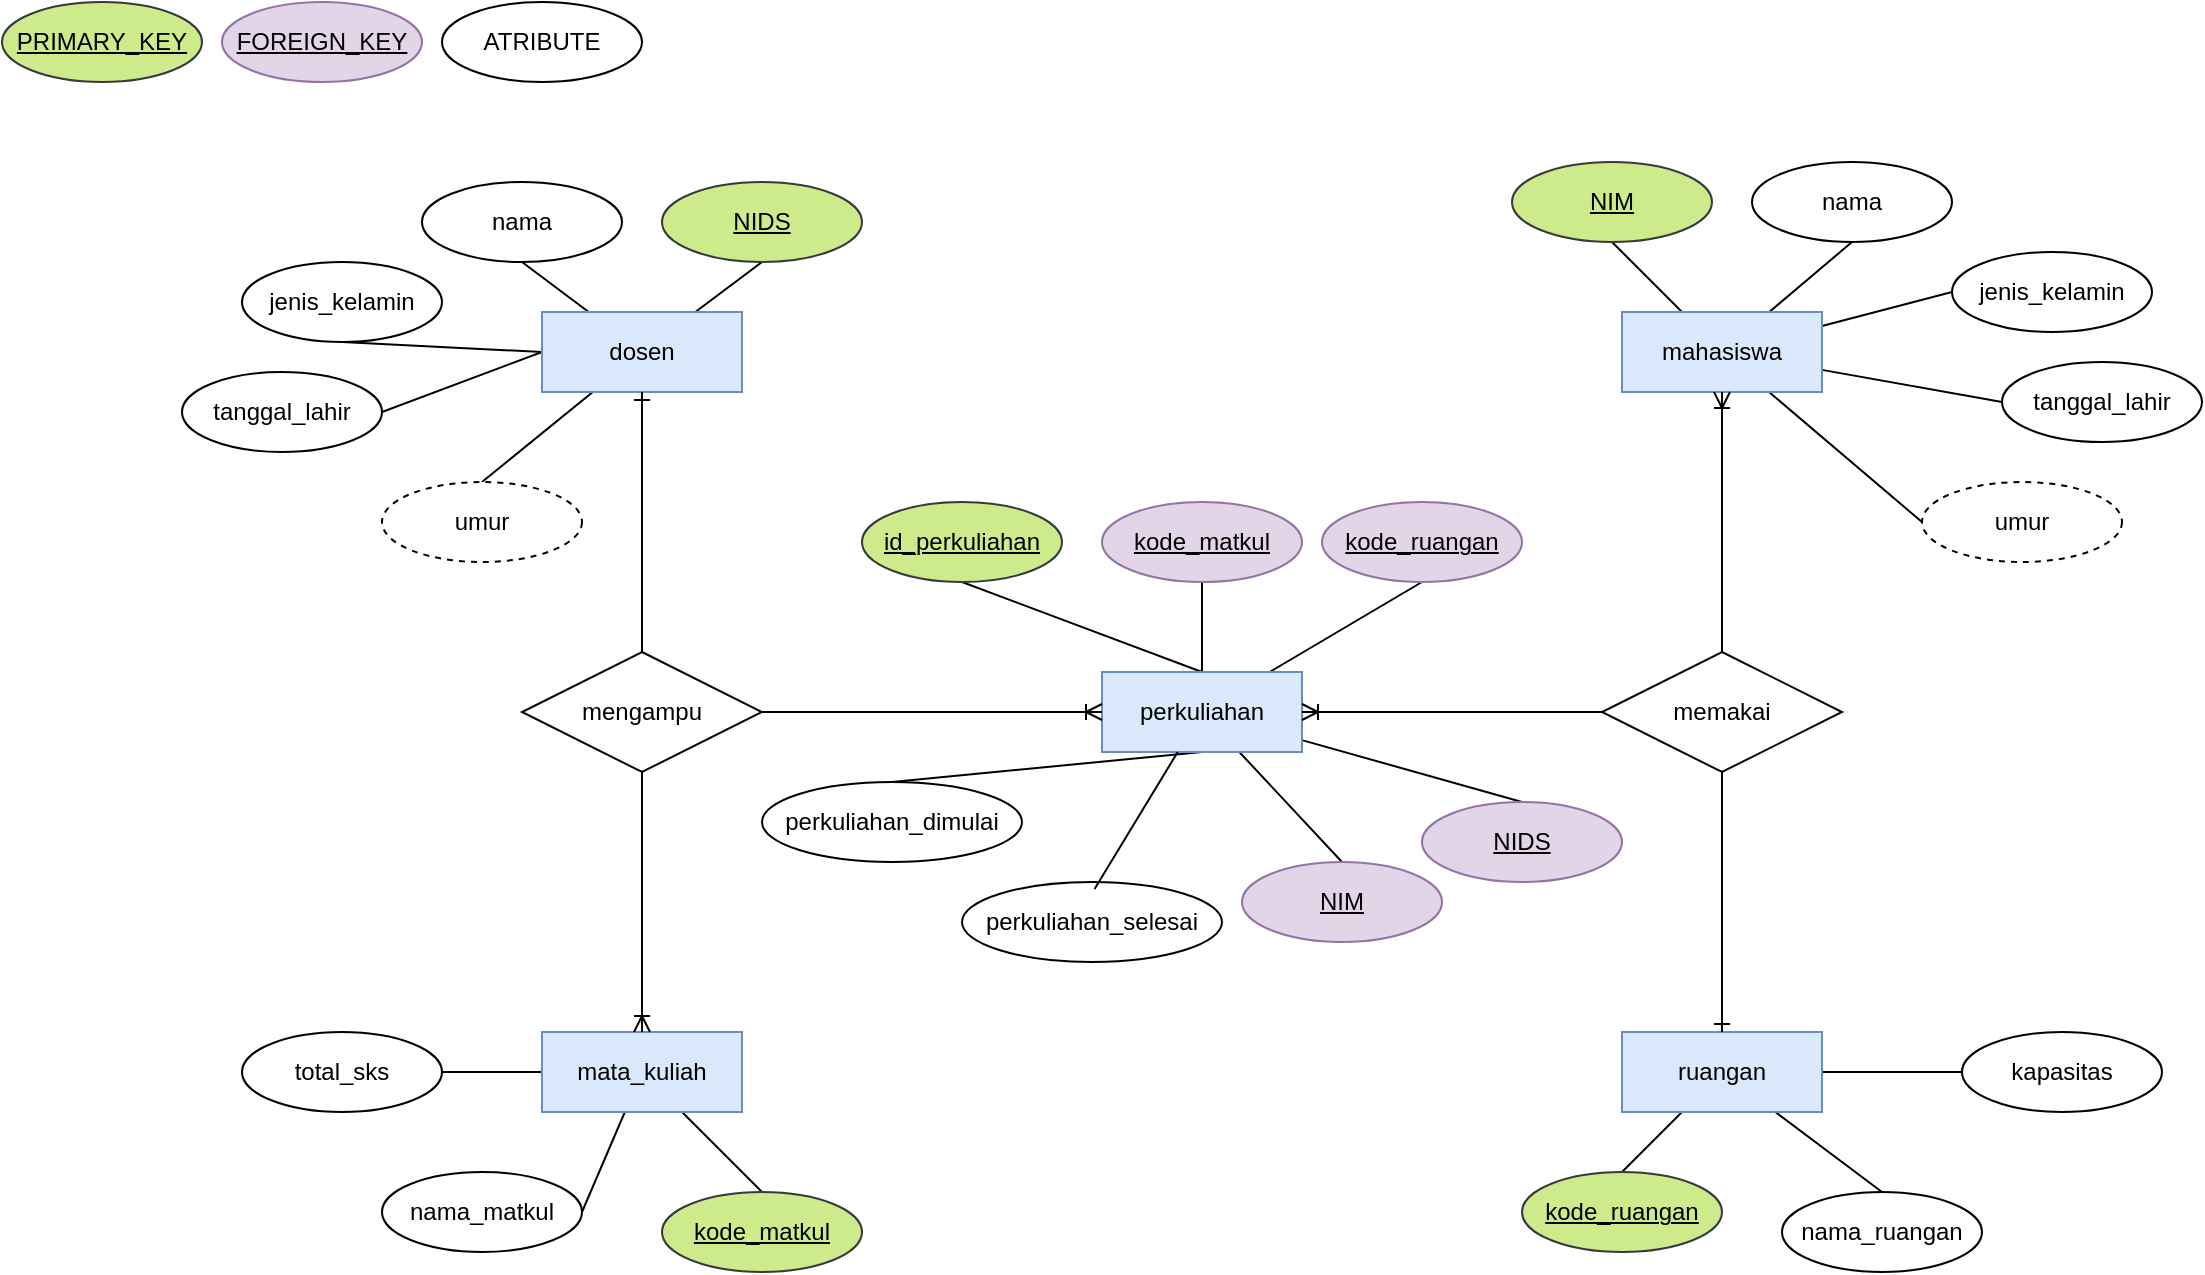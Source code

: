<mxfile version="26.2.8">
  <diagram name="Page-1" id="nJyo6OV2TYeDhV0pLNsA">
    <mxGraphModel dx="1457" dy="778" grid="1" gridSize="10" guides="1" tooltips="1" connect="1" arrows="1" fold="1" page="1" pageScale="1" pageWidth="850" pageHeight="1100" math="0" shadow="0">
      <root>
        <mxCell id="0" />
        <mxCell id="1" parent="0" />
        <mxCell id="Sm-z-VBrJLyujy-IbQeb-9" style="rounded=0;orthogonalLoop=1;jettySize=auto;html=1;entryX=0.5;entryY=1;entryDx=0;entryDy=0;endArrow=none;startFill=0;" parent="1" source="Sm-z-VBrJLyujy-IbQeb-4" target="Sm-z-VBrJLyujy-IbQeb-5" edge="1">
          <mxGeometry relative="1" as="geometry" />
        </mxCell>
        <mxCell id="Sm-z-VBrJLyujy-IbQeb-10" style="rounded=0;orthogonalLoop=1;jettySize=auto;html=1;entryX=0.5;entryY=1;entryDx=0;entryDy=0;endArrow=none;startFill=0;" parent="1" source="Sm-z-VBrJLyujy-IbQeb-4" target="Sm-z-VBrJLyujy-IbQeb-6" edge="1">
          <mxGeometry relative="1" as="geometry" />
        </mxCell>
        <mxCell id="Sm-z-VBrJLyujy-IbQeb-11" style="rounded=0;orthogonalLoop=1;jettySize=auto;html=1;entryX=0;entryY=0.5;entryDx=0;entryDy=0;endArrow=none;startFill=0;" parent="1" source="Sm-z-VBrJLyujy-IbQeb-4" target="Sm-z-VBrJLyujy-IbQeb-7" edge="1">
          <mxGeometry relative="1" as="geometry" />
        </mxCell>
        <mxCell id="Sm-z-VBrJLyujy-IbQeb-12" style="rounded=0;orthogonalLoop=1;jettySize=auto;html=1;entryX=0;entryY=0.5;entryDx=0;entryDy=0;endArrow=none;startFill=0;" parent="1" source="Sm-z-VBrJLyujy-IbQeb-4" target="Sm-z-VBrJLyujy-IbQeb-8" edge="1">
          <mxGeometry relative="1" as="geometry" />
        </mxCell>
        <mxCell id="Sm-z-VBrJLyujy-IbQeb-39" style="rounded=0;orthogonalLoop=1;jettySize=auto;html=1;entryX=0;entryY=0.5;entryDx=0;entryDy=0;endArrow=none;startFill=0;" parent="1" source="Sm-z-VBrJLyujy-IbQeb-4" target="Sm-z-VBrJLyujy-IbQeb-38" edge="1">
          <mxGeometry relative="1" as="geometry" />
        </mxCell>
        <mxCell id="Sm-z-VBrJLyujy-IbQeb-4" value="mahasiswa" style="whiteSpace=wrap;html=1;align=center;fillColor=#dae8fc;strokeColor=#6c8ebf;" parent="1" vertex="1">
          <mxGeometry x="1060" y="355" width="100" height="40" as="geometry" />
        </mxCell>
        <mxCell id="Sm-z-VBrJLyujy-IbQeb-5" value="NIM" style="ellipse;whiteSpace=wrap;html=1;align=center;fontStyle=4;fillColor=#cdeb8b;strokeColor=#36393d;" parent="1" vertex="1">
          <mxGeometry x="1005" y="280" width="100" height="40" as="geometry" />
        </mxCell>
        <mxCell id="Sm-z-VBrJLyujy-IbQeb-6" value="nama" style="ellipse;whiteSpace=wrap;html=1;align=center;" parent="1" vertex="1">
          <mxGeometry x="1125" y="280" width="100" height="40" as="geometry" />
        </mxCell>
        <mxCell id="Sm-z-VBrJLyujy-IbQeb-7" value="jenis_kelamin" style="ellipse;whiteSpace=wrap;html=1;align=center;" parent="1" vertex="1">
          <mxGeometry x="1225" y="325" width="100" height="40" as="geometry" />
        </mxCell>
        <mxCell id="Sm-z-VBrJLyujy-IbQeb-8" value="tanggal_lahir" style="ellipse;whiteSpace=wrap;html=1;align=center;" parent="1" vertex="1">
          <mxGeometry x="1250" y="380" width="100" height="40" as="geometry" />
        </mxCell>
        <mxCell id="Sm-z-VBrJLyujy-IbQeb-18" style="rounded=0;orthogonalLoop=1;jettySize=auto;html=1;entryX=0.5;entryY=1;entryDx=0;entryDy=0;strokeColor=default;endArrow=none;startFill=0;" parent="1" source="Sm-z-VBrJLyujy-IbQeb-13" target="Sm-z-VBrJLyujy-IbQeb-14" edge="1">
          <mxGeometry relative="1" as="geometry" />
        </mxCell>
        <mxCell id="Sm-z-VBrJLyujy-IbQeb-19" style="rounded=0;orthogonalLoop=1;jettySize=auto;html=1;entryX=0.5;entryY=1;entryDx=0;entryDy=0;strokeColor=default;endArrow=none;startFill=0;" parent="1" source="Sm-z-VBrJLyujy-IbQeb-13" target="Sm-z-VBrJLyujy-IbQeb-15" edge="1">
          <mxGeometry relative="1" as="geometry" />
        </mxCell>
        <mxCell id="Sm-z-VBrJLyujy-IbQeb-20" style="rounded=0;orthogonalLoop=1;jettySize=auto;html=1;exitX=0;exitY=0.5;exitDx=0;exitDy=0;entryX=0.5;entryY=1;entryDx=0;entryDy=0;strokeColor=default;endArrow=none;startFill=0;" parent="1" source="Sm-z-VBrJLyujy-IbQeb-13" target="Sm-z-VBrJLyujy-IbQeb-16" edge="1">
          <mxGeometry relative="1" as="geometry" />
        </mxCell>
        <mxCell id="Sm-z-VBrJLyujy-IbQeb-21" style="rounded=0;orthogonalLoop=1;jettySize=auto;html=1;entryX=1;entryY=0.5;entryDx=0;entryDy=0;exitX=0;exitY=0.5;exitDx=0;exitDy=0;strokeColor=default;endArrow=none;startFill=0;" parent="1" source="Sm-z-VBrJLyujy-IbQeb-13" target="Sm-z-VBrJLyujy-IbQeb-17" edge="1">
          <mxGeometry relative="1" as="geometry" />
        </mxCell>
        <mxCell id="Sm-z-VBrJLyujy-IbQeb-66" style="rounded=0;orthogonalLoop=1;jettySize=auto;html=1;entryX=0.5;entryY=0;entryDx=0;entryDy=0;strokeColor=default;endArrow=none;startFill=0;" parent="1" source="Sm-z-VBrJLyujy-IbQeb-13" target="Cee742t0J07glLO9Nud4-1" edge="1">
          <mxGeometry relative="1" as="geometry">
            <mxPoint x="400" y="410" as="targetPoint" />
          </mxGeometry>
        </mxCell>
        <mxCell id="Sm-z-VBrJLyujy-IbQeb-13" value="dosen" style="whiteSpace=wrap;html=1;align=center;fillColor=#dae8fc;strokeColor=#6c8ebf;" parent="1" vertex="1">
          <mxGeometry x="520" y="355" width="100" height="40" as="geometry" />
        </mxCell>
        <mxCell id="Sm-z-VBrJLyujy-IbQeb-14" value="NIDS" style="ellipse;whiteSpace=wrap;html=1;align=center;fontStyle=4;fillColor=#cdeb8b;strokeColor=#36393d;" parent="1" vertex="1">
          <mxGeometry x="580" y="290" width="100" height="40" as="geometry" />
        </mxCell>
        <mxCell id="Sm-z-VBrJLyujy-IbQeb-15" value="nama" style="ellipse;whiteSpace=wrap;html=1;align=center;" parent="1" vertex="1">
          <mxGeometry x="460" y="290" width="100" height="40" as="geometry" />
        </mxCell>
        <mxCell id="Sm-z-VBrJLyujy-IbQeb-16" value="jenis_kelamin" style="ellipse;whiteSpace=wrap;html=1;align=center;" parent="1" vertex="1">
          <mxGeometry x="370" y="330" width="100" height="40" as="geometry" />
        </mxCell>
        <mxCell id="Sm-z-VBrJLyujy-IbQeb-17" value="tanggal_lahir" style="ellipse;whiteSpace=wrap;html=1;align=center;" parent="1" vertex="1">
          <mxGeometry x="340" y="385" width="100" height="40" as="geometry" />
        </mxCell>
        <mxCell id="Sm-z-VBrJLyujy-IbQeb-26" style="rounded=0;orthogonalLoop=1;jettySize=auto;html=1;entryX=0.5;entryY=0;entryDx=0;entryDy=0;endArrow=none;startFill=0;" parent="1" source="Sm-z-VBrJLyujy-IbQeb-22" target="Sm-z-VBrJLyujy-IbQeb-24" edge="1">
          <mxGeometry relative="1" as="geometry" />
        </mxCell>
        <mxCell id="Sm-z-VBrJLyujy-IbQeb-27" style="rounded=0;orthogonalLoop=1;jettySize=auto;html=1;entryX=1;entryY=0.5;entryDx=0;entryDy=0;endArrow=none;startFill=0;" parent="1" source="Sm-z-VBrJLyujy-IbQeb-22" target="Sm-z-VBrJLyujy-IbQeb-25" edge="1">
          <mxGeometry relative="1" as="geometry" />
        </mxCell>
        <mxCell id="Sm-z-VBrJLyujy-IbQeb-29" style="rounded=0;orthogonalLoop=1;jettySize=auto;html=1;entryX=1;entryY=0.5;entryDx=0;entryDy=0;endArrow=none;startFill=0;" parent="1" source="Sm-z-VBrJLyujy-IbQeb-22" target="Sm-z-VBrJLyujy-IbQeb-23" edge="1">
          <mxGeometry relative="1" as="geometry" />
        </mxCell>
        <mxCell id="Sm-z-VBrJLyujy-IbQeb-22" value="mata_kuliah" style="whiteSpace=wrap;html=1;align=center;fillColor=#dae8fc;strokeColor=#6c8ebf;" parent="1" vertex="1">
          <mxGeometry x="520" y="715" width="100" height="40" as="geometry" />
        </mxCell>
        <mxCell id="Sm-z-VBrJLyujy-IbQeb-23" value="nama_matkul" style="ellipse;whiteSpace=wrap;html=1;align=center;" parent="1" vertex="1">
          <mxGeometry x="440" y="785" width="100" height="40" as="geometry" />
        </mxCell>
        <mxCell id="Sm-z-VBrJLyujy-IbQeb-24" value="kode_matkul" style="ellipse;whiteSpace=wrap;html=1;align=center;fontStyle=4;fillColor=#cdeb8b;strokeColor=#36393d;" parent="1" vertex="1">
          <mxGeometry x="580" y="795" width="100" height="40" as="geometry" />
        </mxCell>
        <mxCell id="Sm-z-VBrJLyujy-IbQeb-25" value="total_sks" style="ellipse;whiteSpace=wrap;html=1;align=center;" parent="1" vertex="1">
          <mxGeometry x="370" y="715" width="100" height="40" as="geometry" />
        </mxCell>
        <mxCell id="Sm-z-VBrJLyujy-IbQeb-34" style="rounded=0;orthogonalLoop=1;jettySize=auto;html=1;entryX=0;entryY=0.5;entryDx=0;entryDy=0;endArrow=none;startFill=0;" parent="1" source="Sm-z-VBrJLyujy-IbQeb-30" target="Sm-z-VBrJLyujy-IbQeb-33" edge="1">
          <mxGeometry relative="1" as="geometry" />
        </mxCell>
        <mxCell id="Sm-z-VBrJLyujy-IbQeb-35" style="rounded=0;orthogonalLoop=1;jettySize=auto;html=1;entryX=0.5;entryY=0;entryDx=0;entryDy=0;endArrow=none;startFill=0;" parent="1" source="Sm-z-VBrJLyujy-IbQeb-30" target="Sm-z-VBrJLyujy-IbQeb-31" edge="1">
          <mxGeometry relative="1" as="geometry" />
        </mxCell>
        <mxCell id="Sm-z-VBrJLyujy-IbQeb-36" style="rounded=0;orthogonalLoop=1;jettySize=auto;html=1;entryX=0.5;entryY=0;entryDx=0;entryDy=0;endArrow=none;startFill=0;" parent="1" source="Sm-z-VBrJLyujy-IbQeb-30" target="Sm-z-VBrJLyujy-IbQeb-32" edge="1">
          <mxGeometry relative="1" as="geometry" />
        </mxCell>
        <mxCell id="Sm-z-VBrJLyujy-IbQeb-30" value="ruangan" style="whiteSpace=wrap;html=1;align=center;fillColor=#dae8fc;strokeColor=#6c8ebf;" parent="1" vertex="1">
          <mxGeometry x="1060" y="715" width="100" height="40" as="geometry" />
        </mxCell>
        <mxCell id="Sm-z-VBrJLyujy-IbQeb-31" value="kode_ruangan" style="ellipse;whiteSpace=wrap;html=1;align=center;fontStyle=4;fillColor=#cdeb8b;strokeColor=#36393d;" parent="1" vertex="1">
          <mxGeometry x="1010" y="785" width="100" height="40" as="geometry" />
        </mxCell>
        <mxCell id="Sm-z-VBrJLyujy-IbQeb-32" value="nama_ruangan" style="ellipse;whiteSpace=wrap;html=1;align=center;" parent="1" vertex="1">
          <mxGeometry x="1140" y="795" width="100" height="40" as="geometry" />
        </mxCell>
        <mxCell id="Sm-z-VBrJLyujy-IbQeb-33" value="kapasitas" style="ellipse;whiteSpace=wrap;html=1;align=center;" parent="1" vertex="1">
          <mxGeometry x="1230" y="715" width="100" height="40" as="geometry" />
        </mxCell>
        <mxCell id="Sm-z-VBrJLyujy-IbQeb-38" value="umur" style="ellipse;whiteSpace=wrap;html=1;align=center;dashed=1;" parent="1" vertex="1">
          <mxGeometry x="1210" y="440" width="100" height="40" as="geometry" />
        </mxCell>
        <mxCell id="Sm-z-VBrJLyujy-IbQeb-45" value="memakai" style="shape=rhombus;perimeter=rhombusPerimeter;whiteSpace=wrap;html=1;align=center;" parent="1" vertex="1">
          <mxGeometry x="1050" y="525" width="120" height="60" as="geometry" />
        </mxCell>
        <mxCell id="Sm-z-VBrJLyujy-IbQeb-48" value="mengampu" style="shape=rhombus;perimeter=rhombusPerimeter;whiteSpace=wrap;html=1;align=center;" parent="1" vertex="1">
          <mxGeometry x="510" y="525" width="120" height="60" as="geometry" />
        </mxCell>
        <mxCell id="Sm-z-VBrJLyujy-IbQeb-62" style="rounded=0;orthogonalLoop=1;jettySize=auto;html=1;entryX=0.5;entryY=1;entryDx=0;entryDy=0;endArrow=none;startFill=0;exitX=0.5;exitY=0;exitDx=0;exitDy=0;" parent="1" source="Sm-z-VBrJLyujy-IbQeb-53" target="Sm-z-VBrJLyujy-IbQeb-58" edge="1">
          <mxGeometry relative="1" as="geometry" />
        </mxCell>
        <mxCell id="Sm-z-VBrJLyujy-IbQeb-63" style="rounded=0;orthogonalLoop=1;jettySize=auto;html=1;entryX=0.5;entryY=1;entryDx=0;entryDy=0;endArrow=none;startFill=0;" parent="1" source="Sm-z-VBrJLyujy-IbQeb-53" target="Sm-z-VBrJLyujy-IbQeb-59" edge="1">
          <mxGeometry relative="1" as="geometry" />
        </mxCell>
        <mxCell id="Sm-z-VBrJLyujy-IbQeb-64" style="rounded=0;orthogonalLoop=1;jettySize=auto;html=1;entryX=0.5;entryY=0;entryDx=0;entryDy=0;endArrow=none;startFill=0;" parent="1" source="Sm-z-VBrJLyujy-IbQeb-53" target="Sm-z-VBrJLyujy-IbQeb-60" edge="1">
          <mxGeometry relative="1" as="geometry" />
        </mxCell>
        <mxCell id="Cee742t0J07glLO9Nud4-3" style="rounded=0;orthogonalLoop=1;jettySize=auto;html=1;entryX=0.5;entryY=1;entryDx=0;entryDy=0;endArrow=none;startFill=0;" parent="1" source="Sm-z-VBrJLyujy-IbQeb-53" target="Cee742t0J07glLO9Nud4-2" edge="1">
          <mxGeometry relative="1" as="geometry" />
        </mxCell>
        <mxCell id="Cee742t0J07glLO9Nud4-11" style="rounded=0;orthogonalLoop=1;jettySize=auto;html=1;entryX=0.5;entryY=0;entryDx=0;entryDy=0;exitX=0.5;exitY=1;exitDx=0;exitDy=0;endArrow=none;startFill=0;" parent="1" source="Sm-z-VBrJLyujy-IbQeb-53" target="Cee742t0J07glLO9Nud4-5" edge="1">
          <mxGeometry relative="1" as="geometry" />
        </mxCell>
        <mxCell id="Cee742t0J07glLO9Nud4-13" style="rounded=0;orthogonalLoop=1;jettySize=auto;html=1;entryX=0.5;entryY=0;entryDx=0;entryDy=0;endArrow=none;startFill=0;" parent="1" source="Sm-z-VBrJLyujy-IbQeb-53" target="Sm-z-VBrJLyujy-IbQeb-61" edge="1">
          <mxGeometry relative="1" as="geometry" />
        </mxCell>
        <mxCell id="Sm-z-VBrJLyujy-IbQeb-53" value="perkuliahan" style="whiteSpace=wrap;html=1;align=center;fillColor=#dae8fc;strokeColor=#6c8ebf;" parent="1" vertex="1">
          <mxGeometry x="800" y="535" width="100" height="40" as="geometry" />
        </mxCell>
        <mxCell id="Sm-z-VBrJLyujy-IbQeb-58" value="id_perkuliahan" style="ellipse;whiteSpace=wrap;html=1;align=center;fontStyle=4;fillColor=#cdeb8b;strokeColor=#36393d;" parent="1" vertex="1">
          <mxGeometry x="680" y="450" width="100" height="40" as="geometry" />
        </mxCell>
        <mxCell id="Sm-z-VBrJLyujy-IbQeb-59" value="kode_matkul" style="ellipse;whiteSpace=wrap;html=1;align=center;fillColor=#e1d5e7;strokeColor=#9673a6;fontStyle=4" parent="1" vertex="1">
          <mxGeometry x="800" y="450" width="100" height="40" as="geometry" />
        </mxCell>
        <mxCell id="Sm-z-VBrJLyujy-IbQeb-60" value="NIM" style="ellipse;whiteSpace=wrap;html=1;align=center;fillColor=#e1d5e7;strokeColor=#9673a6;fontStyle=4" parent="1" vertex="1">
          <mxGeometry x="870" y="630" width="100" height="40" as="geometry" />
        </mxCell>
        <mxCell id="Sm-z-VBrJLyujy-IbQeb-61" value="NIDS" style="ellipse;whiteSpace=wrap;html=1;align=center;fillColor=#e1d5e7;strokeColor=#9673a6;fontStyle=4" parent="1" vertex="1">
          <mxGeometry x="960" y="600" width="100" height="40" as="geometry" />
        </mxCell>
        <mxCell id="Sm-z-VBrJLyujy-IbQeb-69" value="" style="fontSize=12;html=1;endArrow=ERoneToMany;rounded=0;entryX=0.5;entryY=0;entryDx=0;entryDy=0;exitX=0.5;exitY=1;exitDx=0;exitDy=0;" parent="1" source="Sm-z-VBrJLyujy-IbQeb-48" target="Sm-z-VBrJLyujy-IbQeb-22" edge="1">
          <mxGeometry width="100" height="100" relative="1" as="geometry">
            <mxPoint x="610" y="570" as="sourcePoint" />
            <mxPoint x="610" y="700" as="targetPoint" />
          </mxGeometry>
        </mxCell>
        <mxCell id="Sm-z-VBrJLyujy-IbQeb-70" value="" style="fontSize=12;html=1;endArrow=ERone;endFill=1;rounded=0;entryX=0.5;entryY=1;entryDx=0;entryDy=0;exitX=0.5;exitY=0;exitDx=0;exitDy=0;" parent="1" source="Sm-z-VBrJLyujy-IbQeb-48" target="Sm-z-VBrJLyujy-IbQeb-13" edge="1">
          <mxGeometry width="100" height="100" relative="1" as="geometry">
            <mxPoint x="370" y="660" as="sourcePoint" />
            <mxPoint x="470" y="560" as="targetPoint" />
          </mxGeometry>
        </mxCell>
        <mxCell id="Sm-z-VBrJLyujy-IbQeb-71" value="" style="fontSize=12;html=1;endArrow=ERoneToMany;rounded=0;entryX=0.5;entryY=1;entryDx=0;entryDy=0;exitX=0.5;exitY=0;exitDx=0;exitDy=0;" parent="1" source="Sm-z-VBrJLyujy-IbQeb-45" target="Sm-z-VBrJLyujy-IbQeb-4" edge="1">
          <mxGeometry width="100" height="100" relative="1" as="geometry">
            <mxPoint x="1030" y="530" as="sourcePoint" />
            <mxPoint x="1130" y="430" as="targetPoint" />
          </mxGeometry>
        </mxCell>
        <mxCell id="Sm-z-VBrJLyujy-IbQeb-72" value="" style="fontSize=12;html=1;endArrow=ERone;endFill=1;rounded=0;entryX=0.5;entryY=0;entryDx=0;entryDy=0;exitX=0.5;exitY=1;exitDx=0;exitDy=0;" parent="1" source="Sm-z-VBrJLyujy-IbQeb-45" target="Sm-z-VBrJLyujy-IbQeb-30" edge="1">
          <mxGeometry width="100" height="100" relative="1" as="geometry">
            <mxPoint x="1180" y="690" as="sourcePoint" />
            <mxPoint x="1280" y="590" as="targetPoint" />
          </mxGeometry>
        </mxCell>
        <mxCell id="Sm-z-VBrJLyujy-IbQeb-74" value="" style="fontSize=12;html=1;endArrow=ERoneToMany;rounded=0;entryX=0;entryY=0.5;entryDx=0;entryDy=0;exitX=1;exitY=0.5;exitDx=0;exitDy=0;" parent="1" source="Sm-z-VBrJLyujy-IbQeb-48" target="Sm-z-VBrJLyujy-IbQeb-53" edge="1">
          <mxGeometry width="100" height="100" relative="1" as="geometry">
            <mxPoint x="640" y="635" as="sourcePoint" />
            <mxPoint x="770" y="540" as="targetPoint" />
          </mxGeometry>
        </mxCell>
        <mxCell id="Sm-z-VBrJLyujy-IbQeb-75" value="" style="fontSize=12;html=1;endArrow=ERoneToMany;rounded=0;entryX=1;entryY=0.5;entryDx=0;entryDy=0;exitX=0;exitY=0.5;exitDx=0;exitDy=0;" parent="1" source="Sm-z-VBrJLyujy-IbQeb-45" target="Sm-z-VBrJLyujy-IbQeb-53" edge="1">
          <mxGeometry width="100" height="100" relative="1" as="geometry">
            <mxPoint x="870" y="630" as="sourcePoint" />
            <mxPoint x="1040" y="630" as="targetPoint" />
          </mxGeometry>
        </mxCell>
        <mxCell id="Cee742t0J07glLO9Nud4-1" value="umur" style="ellipse;whiteSpace=wrap;html=1;align=center;dashed=1;" parent="1" vertex="1">
          <mxGeometry x="440" y="440" width="100" height="40" as="geometry" />
        </mxCell>
        <mxCell id="Cee742t0J07glLO9Nud4-2" value="kode_ruangan" style="ellipse;whiteSpace=wrap;html=1;align=center;fillColor=#e1d5e7;strokeColor=#9673a6;fontStyle=4" parent="1" vertex="1">
          <mxGeometry x="910" y="450" width="100" height="40" as="geometry" />
        </mxCell>
        <mxCell id="Cee742t0J07glLO9Nud4-5" value="perkuliahan_dimulai" style="ellipse;whiteSpace=wrap;html=1;align=center;" parent="1" vertex="1">
          <mxGeometry x="630" y="590" width="130" height="40" as="geometry" />
        </mxCell>
        <mxCell id="Cee742t0J07glLO9Nud4-6" value="perkuliahan_selesai" style="ellipse;whiteSpace=wrap;html=1;align=center;" parent="1" vertex="1">
          <mxGeometry x="730" y="640" width="130" height="40" as="geometry" />
        </mxCell>
        <mxCell id="Cee742t0J07glLO9Nud4-10" style="rounded=0;orthogonalLoop=1;jettySize=auto;html=1;entryX=0.51;entryY=0.087;entryDx=0;entryDy=0;entryPerimeter=0;endArrow=none;startFill=0;" parent="1" source="Sm-z-VBrJLyujy-IbQeb-53" target="Cee742t0J07glLO9Nud4-6" edge="1">
          <mxGeometry relative="1" as="geometry" />
        </mxCell>
        <mxCell id="Cee742t0J07glLO9Nud4-17" value="PRIMARY_KEY" style="ellipse;whiteSpace=wrap;html=1;align=center;fontStyle=4;fillColor=#cdeb8b;strokeColor=#36393d;" parent="1" vertex="1">
          <mxGeometry x="250" y="200" width="100" height="40" as="geometry" />
        </mxCell>
        <mxCell id="Cee742t0J07glLO9Nud4-19" value="FOREIGN_KEY" style="ellipse;whiteSpace=wrap;html=1;align=center;fillColor=#e1d5e7;strokeColor=#9673a6;fontStyle=4" parent="1" vertex="1">
          <mxGeometry x="360" y="200" width="100" height="40" as="geometry" />
        </mxCell>
        <mxCell id="Cee742t0J07glLO9Nud4-20" value="ATRIBUTE" style="ellipse;whiteSpace=wrap;html=1;align=center;" parent="1" vertex="1">
          <mxGeometry x="470" y="200" width="100" height="40" as="geometry" />
        </mxCell>
      </root>
    </mxGraphModel>
  </diagram>
</mxfile>
